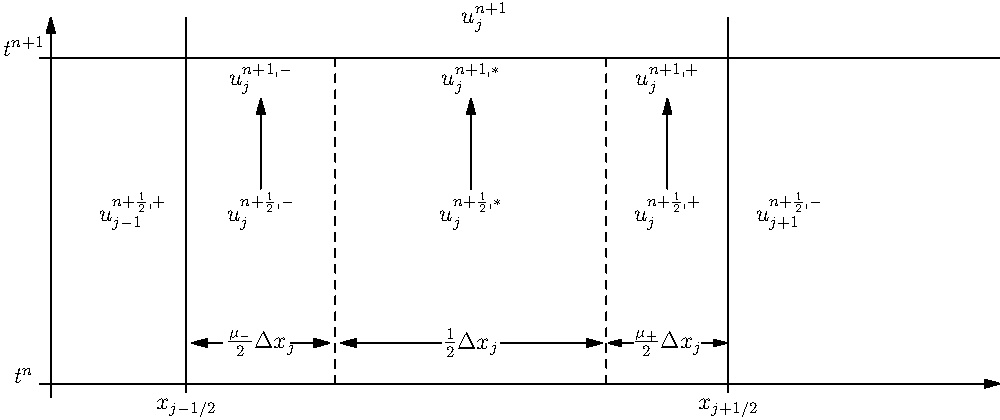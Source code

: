 import graph;
size(500,0);
texpreamble("\usepackage{amsmath}\usepackage{amsfonts}");

real a = 1;

real xmin = 0.0;
real xmax = 40.0;

real dx = xmax - xmin;

real xi = 0.45 * xmax;

real m1 = (xmax - xi) / (xmax - xmin);
real m2 = 1.0 - m1;


pen axis = linewidth(0.5) + linecap(2);
draw( (xmin-0.27*dx,0)--(xmax+0.5*dx,0), axis, Arrow);

pen pd = dashed;

real T = 30.0;

real ceiling_height = 0.8;

real tn_height = 0.02*T;
real tnp1_height = (ceiling_height+0.03)*T;

// real nph_height = 0.1*T;
real mid_height = 0.5*(tn_height + tnp1_height);
real nph_height = mid_height;
// real evol_arrow_start_height = 0.38*T;
real evol_arrow_start_height = 0.48*T;
// real evol_arrow_end_height = 0.6*T;
real evol_arrow_end_height = 0.7*T;

// real np1_psm_height = 0.65*T;
real np1_psm_height = 0.75*T;

draw( (xmin + 0.5*m1*dx, 0.0)--(xmin + 0.5*m1*dx, ceiling_height*T), pd );
label("$\frac{\mu_-}{2}\Delta x_j$", (xmin + 0.25*m1*dx, 0.1*T));
draw( (xmin + 0.35*m1*dx,0.1*T)--(xmin + 0.48*m1*dx,0.1*T), axis, Arrow);
draw( (xmin + 0.12*m1*dx,0.1*T)--(xmin + 0.02*m1*dx,0.1*T), axis, Arrow);
label("$ u_j^{n+\frac{1}{2},-}$", (xmin + 0.25*m1*dx, nph_height));
label("$ u_{j-1}^{n+\frac{1}{2},+}$", (xmin - 0.18*m1*dx, nph_height));
draw( (xmin + 0.25*m1*dx, evol_arrow_start_height)--(xmin + 0.25*m1*dx, evol_arrow_end_height), Arrow );
label( "$u_j^{n+1,-}$", (xmin + 0.25*m1*dx, np1_psm_height));

draw( (xmax - 0.5*m2*dx, 0.0)--(xmax - 0.5*m2*dx, ceiling_height*T), pd );
label("$\frac{\mu_+}{2}\Delta x_j$", (xmax - 0.25*m2*dx, 0.1*T));
draw( (xmax - 0.39*m2*dx,0.1*T)--(xmax - 0.49*m2*dx,0.1*T), axis, Arrow);
draw( (xmax - 0.11*m2*dx, 0.1*T)--(xmax- 0.01*m2*dx,0.1*T), axis, Arrow);

label("$u_j^{n+\frac{1}{2},+}$", (xmax - 0.25*m2*dx, nph_height));
label("$u_{j+1}^{n+\frac{1}{2},-}$", (xmax + 0.25*m2*dx, nph_height));
draw( (xmax - 0.25*m2*dx, evol_arrow_start_height)--(xmax - 0.25*m2*dx, evol_arrow_end_height), Arrow );
label( "$u_j^{n+1,+}$", (xmax - 0.25*m2*dx, np1_psm_height));

label("$\frac{1}{2} \Delta x_j$", (0.5*(xmin + 0.5*m1*dx + xmax - 0.5*m2*dx ), 0.1*T) );
// HERE
draw( (0.5*(xmin + 0.3*m1*dx + xmax - 0.5*m2*dx ), 0.1*T)--(xmin + 0.52*m1*dx,0.1*T), axis, Arrow);
draw( (0.5*(xmin + 0.7*m1*dx + xmax - 0.5*m2*dx ),0.1*T)--(xmax - 0.52*m2*dx,0.1*T), axis, Arrow);
label("$u_j^{n+\frac{1}{2},*}$", (0.5*(xmin + 0.5*m1*dx + xmax - 0.5*m2*dx ), nph_height) );
draw( (0.5*(xmin + 0.5*m1*dx + xmax - 0.5*m2*dx ), evol_arrow_start_height)--(0.5*(xmin + 0.5*m1*dx + xmax - 0.5*m2*dx ), evol_arrow_end_height), Arrow );
label( "$u_j^{n+1,*}$", (0.5*(xmin + 0.5*m1*dx + xmax - 0.5*m2*dx ), np1_psm_height));

label( "$u_j^{n+1}$", (0.5*(xmin + 0.5*m1*dx + xmax - 0.5*m2*dx ) + 1.0, 0.9*T));

draw( (xmin-0.27*dx,ceiling_height*T)--(xmax+0.5*dx,ceiling_height*T), axis);
// draw( Label("$x_i$",BeginPoint), (xi,0)--(xi,ceiling_height*T), axis+dashed);
draw( (xmin-0.25*dx,0)--( xmin-0.25*dx,(ceiling_height+0.1)*T), axis, Arrow);
label("$t^{n+1}$",  ( xmin-0.3*dx,tnp1_height));
draw(( xmin-0.25*dx,-1.0)--( xmin-0.25*dx,(ceiling_height+0.1)*T), axis);
label("$t^n$",  ( xmin-0.3*dx,tn_height));

draw( Label("$x_{j-1/2}$",BeginPoint), ( xmin,-0.6)--( xmin,(ceiling_height+0.1)*T), axis);
draw( Label("$x_{j+1/2}$",BeginPoint), ( xmax,-0.6)--( xmax,(ceiling_height+0.1)*T), axis);

